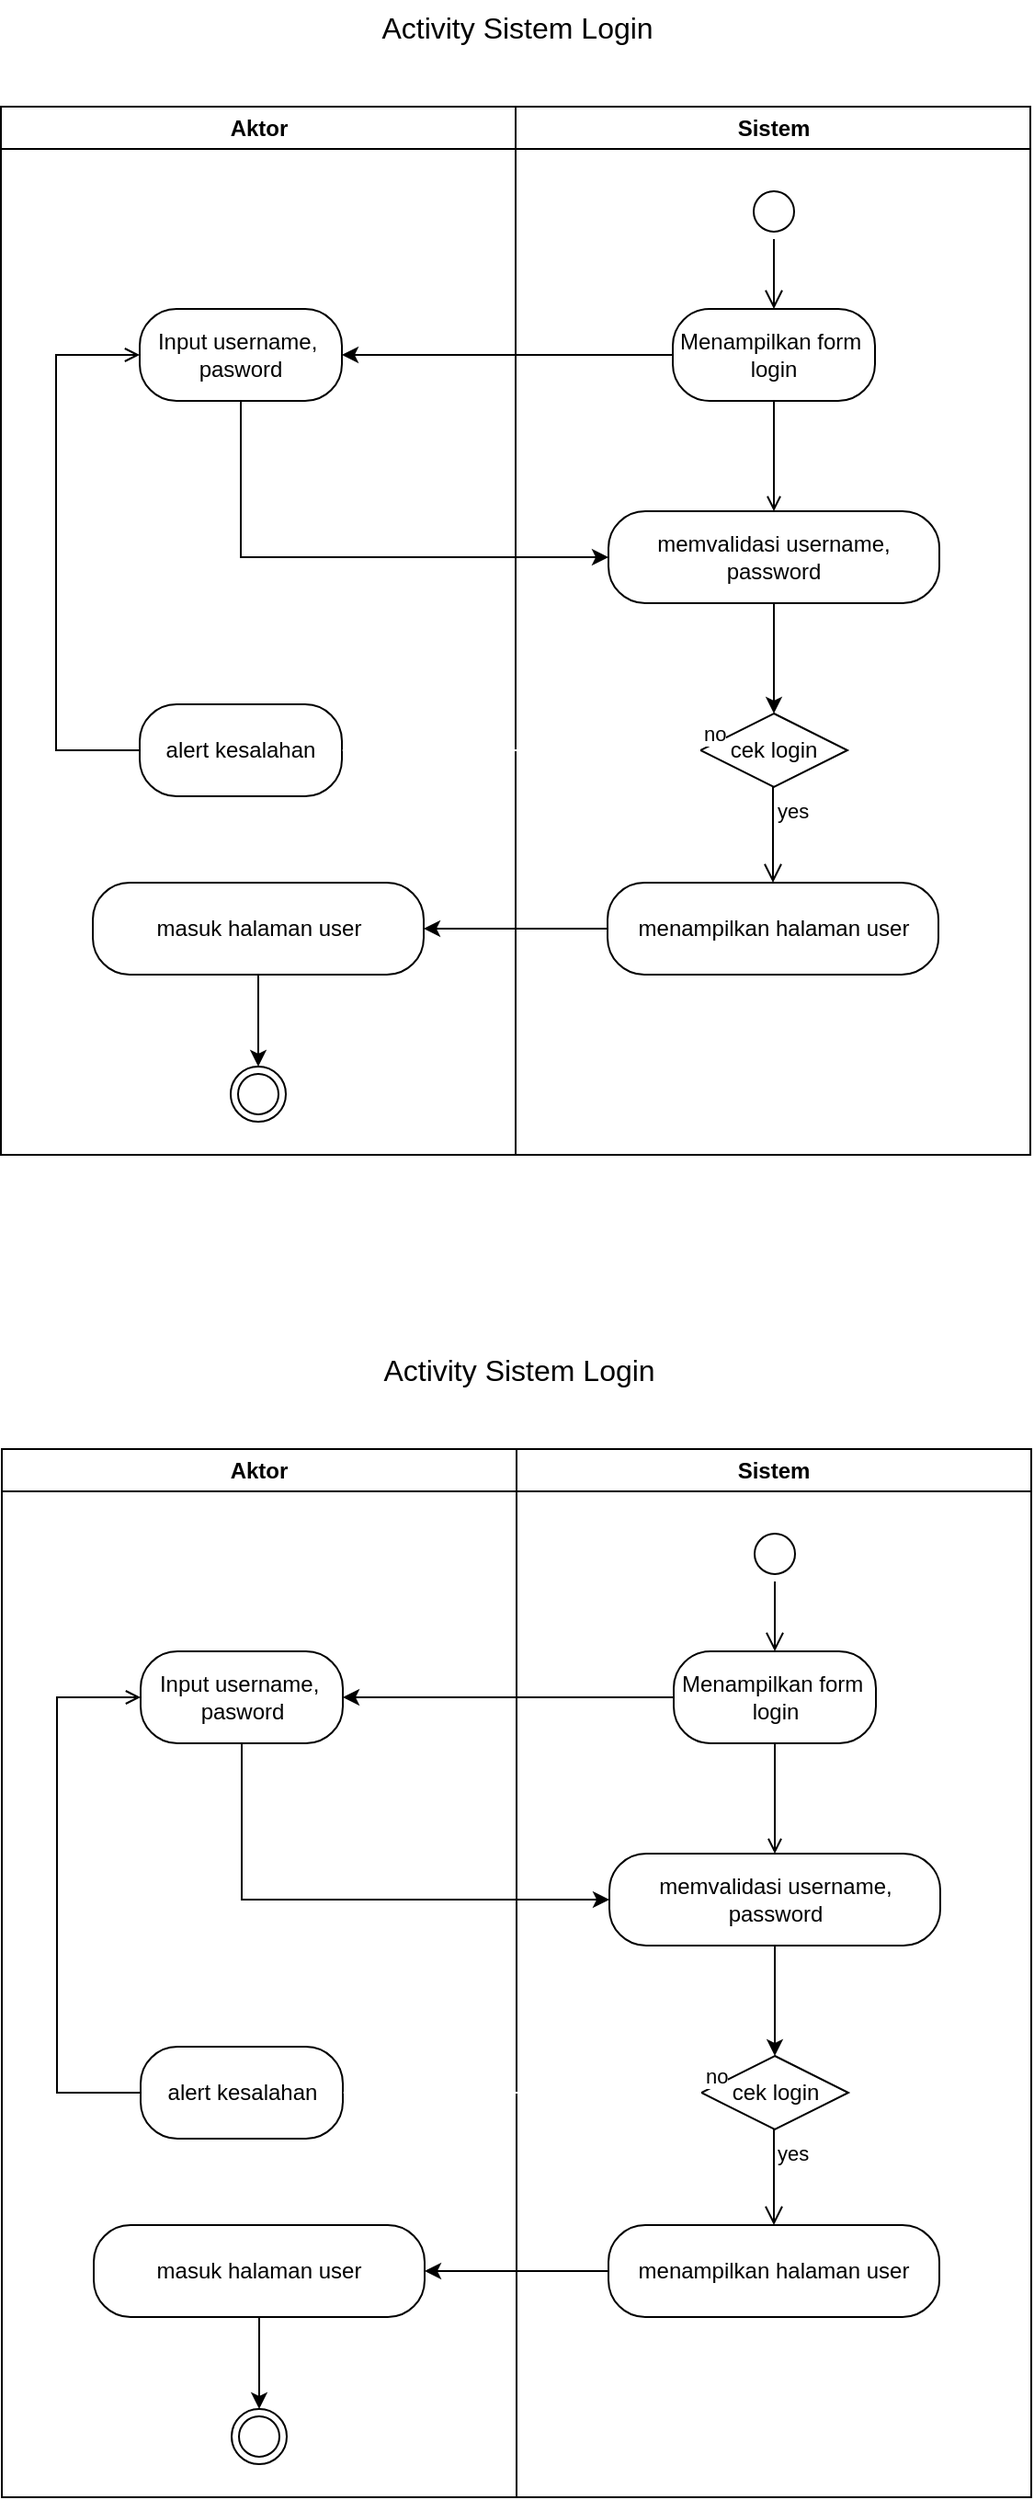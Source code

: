 <mxfile version="21.3.7" type="github">
  <diagram name="Page-1" id="e7e014a7-5840-1c2e-5031-d8a46d1fe8dd">
    <mxGraphModel dx="815" dy="807" grid="1" gridSize="10" guides="1" tooltips="1" connect="1" arrows="1" fold="1" page="1" pageScale="1" pageWidth="1169" pageHeight="826" background="none" math="0" shadow="0">
      <root>
        <mxCell id="0" />
        <mxCell id="1" parent="0" />
        <mxCell id="2" value="Aktor" style="swimlane;whiteSpace=wrap" parent="1" vertex="1">
          <mxGeometry x="164.5" y="128" width="280" height="570" as="geometry" />
        </mxCell>
        <mxCell id="7" value="Input username, &#xa;pasword" style="rounded=1;whiteSpace=wrap;html=1;arcSize=40;fontColor=default;fillColor=default;strokeColor=default;" parent="2" vertex="1">
          <mxGeometry x="75.5" y="110" width="110" height="50" as="geometry" />
        </mxCell>
        <mxCell id="10" value="alert kesalahan" style="rounded=1;whiteSpace=wrap;html=1;arcSize=40;fontColor=default;fillColor=default;strokeColor=default;" parent="2" vertex="1">
          <mxGeometry x="75.5" y="325" width="110" height="50" as="geometry" />
        </mxCell>
        <mxCell id="12" value="" style="edgeStyle=elbowEdgeStyle;elbow=horizontal;endArrow=open;endFill=1;rounded=0" parent="2" source="10" target="7" edge="1">
          <mxGeometry width="100" height="100" relative="1" as="geometry">
            <mxPoint x="160" y="290" as="sourcePoint" />
            <mxPoint x="260" y="190" as="targetPoint" />
            <Array as="points">
              <mxPoint x="30" y="250" />
            </Array>
          </mxGeometry>
        </mxCell>
        <mxCell id="kXKyrfDa6Zd62xXaz4R3-46" value="" style="ellipse;html=1;shape=endState;" vertex="1" parent="2">
          <mxGeometry x="125" y="522" width="30" height="30" as="geometry" />
        </mxCell>
        <mxCell id="kXKyrfDa6Zd62xXaz4R3-55" style="edgeStyle=orthogonalEdgeStyle;rounded=0;orthogonalLoop=1;jettySize=auto;html=1;exitX=0.5;exitY=1;exitDx=0;exitDy=0;entryX=0.5;entryY=0;entryDx=0;entryDy=0;" edge="1" parent="2" source="kXKyrfDa6Zd62xXaz4R3-52" target="kXKyrfDa6Zd62xXaz4R3-46">
          <mxGeometry relative="1" as="geometry" />
        </mxCell>
        <mxCell id="kXKyrfDa6Zd62xXaz4R3-52" value="masuk halaman user" style="rounded=1;whiteSpace=wrap;html=1;arcSize=40;fontColor=default;fillColor=default;strokeColor=default;" vertex="1" parent="2">
          <mxGeometry x="50" y="422" width="180" height="50" as="geometry" />
        </mxCell>
        <mxCell id="3" value="Sistem" style="swimlane;whiteSpace=wrap" parent="1" vertex="1">
          <mxGeometry x="444.5" y="128" width="280" height="570" as="geometry" />
        </mxCell>
        <mxCell id="13" value="" style="ellipse;shape=startState;" parent="3" vertex="1">
          <mxGeometry x="125.5" y="42" width="30" height="30" as="geometry" />
        </mxCell>
        <mxCell id="14" value="" style="edgeStyle=elbowEdgeStyle;elbow=horizontal;verticalAlign=bottom;endArrow=open;endSize=8;endFill=1;rounded=0;entryX=0.5;entryY=0;entryDx=0;entryDy=0;" parent="3" source="13" target="15" edge="1">
          <mxGeometry x="40" y="20" as="geometry">
            <mxPoint x="55" y="90" as="targetPoint" />
          </mxGeometry>
        </mxCell>
        <mxCell id="15" value="Menampilkan form &#xa;login" style="rounded=1;whiteSpace=wrap;html=1;arcSize=40;fontColor=default;fillColor=default;strokeColor=default;" parent="3" vertex="1">
          <mxGeometry x="85.5" y="110" width="110" height="50" as="geometry" />
        </mxCell>
        <mxCell id="kXKyrfDa6Zd62xXaz4R3-50" style="edgeStyle=orthogonalEdgeStyle;rounded=0;orthogonalLoop=1;jettySize=auto;html=1;exitX=0.5;exitY=1;exitDx=0;exitDy=0;entryX=0.5;entryY=0;entryDx=0;entryDy=0;" edge="1" parent="3" source="16" target="kXKyrfDa6Zd62xXaz4R3-47">
          <mxGeometry relative="1" as="geometry" />
        </mxCell>
        <mxCell id="16" value="memvalidasi username, &#xa;password" style="rounded=1;whiteSpace=wrap;html=1;arcSize=40;fontColor=default;fillColor=default;strokeColor=default;" parent="3" vertex="1">
          <mxGeometry x="50.5" y="220" width="180" height="50" as="geometry" />
        </mxCell>
        <mxCell id="17" value="" style="endArrow=open;endFill=1;rounded=0" parent="3" source="15" target="16" edge="1">
          <mxGeometry relative="1" as="geometry" />
        </mxCell>
        <mxCell id="18" value="menampilkan halaman user" style="rounded=1;whiteSpace=wrap;html=1;arcSize=40;fontColor=default;fillColor=default;strokeColor=default;" parent="3" vertex="1">
          <mxGeometry x="50" y="422" width="180" height="50" as="geometry" />
        </mxCell>
        <mxCell id="kXKyrfDa6Zd62xXaz4R3-47" value="cek login" style="rhombus;whiteSpace=wrap;html=1;" vertex="1" parent="3">
          <mxGeometry x="100.5" y="330" width="80" height="40" as="geometry" />
        </mxCell>
        <mxCell id="kXKyrfDa6Zd62xXaz4R3-49" value="yes" style="edgeStyle=orthogonalEdgeStyle;html=1;align=left;verticalAlign=top;endArrow=open;endSize=8;rounded=0;entryX=0.5;entryY=0;entryDx=0;entryDy=0;" edge="1" source="kXKyrfDa6Zd62xXaz4R3-47" parent="3" target="18">
          <mxGeometry x="-1" relative="1" as="geometry">
            <mxPoint x="105.5" y="442" as="targetPoint" />
            <Array as="points">
              <mxPoint x="141" y="402" />
            </Array>
          </mxGeometry>
        </mxCell>
        <mxCell id="kXKyrfDa6Zd62xXaz4R3-41" style="edgeStyle=orthogonalEdgeStyle;rounded=0;orthogonalLoop=1;jettySize=auto;html=1;exitX=0;exitY=0.5;exitDx=0;exitDy=0;" edge="1" parent="1" source="15" target="7">
          <mxGeometry relative="1" as="geometry" />
        </mxCell>
        <mxCell id="kXKyrfDa6Zd62xXaz4R3-48" value="no" style="edgeStyle=orthogonalEdgeStyle;html=1;align=left;verticalAlign=bottom;endArrow=open;endSize=8;strokeColor=#FFFFFF;rounded=0;exitX=0;exitY=0.5;exitDx=0;exitDy=0;entryX=1;entryY=0.5;entryDx=0;entryDy=0;" edge="1" source="kXKyrfDa6Zd62xXaz4R3-47" parent="1" target="10">
          <mxGeometry x="-1" relative="1" as="geometry">
            <mxPoint x="690" y="473" as="targetPoint" />
          </mxGeometry>
        </mxCell>
        <mxCell id="kXKyrfDa6Zd62xXaz4R3-51" style="edgeStyle=orthogonalEdgeStyle;rounded=0;orthogonalLoop=1;jettySize=auto;html=1;exitX=0.5;exitY=1;exitDx=0;exitDy=0;entryX=0;entryY=0.5;entryDx=0;entryDy=0;" edge="1" parent="1" source="7" target="16">
          <mxGeometry relative="1" as="geometry" />
        </mxCell>
        <mxCell id="kXKyrfDa6Zd62xXaz4R3-53" style="edgeStyle=orthogonalEdgeStyle;rounded=0;orthogonalLoop=1;jettySize=auto;html=1;exitX=0;exitY=0.5;exitDx=0;exitDy=0;entryX=1;entryY=0.5;entryDx=0;entryDy=0;" edge="1" parent="1" source="18" target="kXKyrfDa6Zd62xXaz4R3-52">
          <mxGeometry relative="1" as="geometry" />
        </mxCell>
        <mxCell id="kXKyrfDa6Zd62xXaz4R3-56" value="&lt;font style=&quot;font-size: 16px;&quot;&gt;Activity Sistem Login&lt;/font&gt;" style="text;html=1;align=center;verticalAlign=middle;resizable=0;points=[];autosize=1;strokeColor=none;fillColor=none;" vertex="1" parent="1">
          <mxGeometry x="360" y="70" width="170" height="30" as="geometry" />
        </mxCell>
        <mxCell id="kXKyrfDa6Zd62xXaz4R3-57" value="Aktor" style="swimlane;whiteSpace=wrap" vertex="1" parent="1">
          <mxGeometry x="165" y="858" width="280" height="570" as="geometry" />
        </mxCell>
        <mxCell id="kXKyrfDa6Zd62xXaz4R3-58" value="Input username, &#xa;pasword" style="rounded=1;whiteSpace=wrap;html=1;arcSize=40;fontColor=default;fillColor=default;strokeColor=default;" vertex="1" parent="kXKyrfDa6Zd62xXaz4R3-57">
          <mxGeometry x="75.5" y="110" width="110" height="50" as="geometry" />
        </mxCell>
        <mxCell id="kXKyrfDa6Zd62xXaz4R3-59" value="alert kesalahan" style="rounded=1;whiteSpace=wrap;html=1;arcSize=40;fontColor=default;fillColor=default;strokeColor=default;" vertex="1" parent="kXKyrfDa6Zd62xXaz4R3-57">
          <mxGeometry x="75.5" y="325" width="110" height="50" as="geometry" />
        </mxCell>
        <mxCell id="kXKyrfDa6Zd62xXaz4R3-60" value="" style="edgeStyle=elbowEdgeStyle;elbow=horizontal;endArrow=open;endFill=1;rounded=0" edge="1" parent="kXKyrfDa6Zd62xXaz4R3-57" source="kXKyrfDa6Zd62xXaz4R3-59" target="kXKyrfDa6Zd62xXaz4R3-58">
          <mxGeometry width="100" height="100" relative="1" as="geometry">
            <mxPoint x="160" y="290" as="sourcePoint" />
            <mxPoint x="260" y="190" as="targetPoint" />
            <Array as="points">
              <mxPoint x="30" y="250" />
            </Array>
          </mxGeometry>
        </mxCell>
        <mxCell id="kXKyrfDa6Zd62xXaz4R3-61" value="" style="ellipse;html=1;shape=endState;" vertex="1" parent="kXKyrfDa6Zd62xXaz4R3-57">
          <mxGeometry x="125" y="522" width="30" height="30" as="geometry" />
        </mxCell>
        <mxCell id="kXKyrfDa6Zd62xXaz4R3-62" style="edgeStyle=orthogonalEdgeStyle;rounded=0;orthogonalLoop=1;jettySize=auto;html=1;exitX=0.5;exitY=1;exitDx=0;exitDy=0;entryX=0.5;entryY=0;entryDx=0;entryDy=0;" edge="1" parent="kXKyrfDa6Zd62xXaz4R3-57" source="kXKyrfDa6Zd62xXaz4R3-63" target="kXKyrfDa6Zd62xXaz4R3-61">
          <mxGeometry relative="1" as="geometry" />
        </mxCell>
        <mxCell id="kXKyrfDa6Zd62xXaz4R3-63" value="masuk halaman user" style="rounded=1;whiteSpace=wrap;html=1;arcSize=40;fontColor=default;fillColor=default;strokeColor=default;" vertex="1" parent="kXKyrfDa6Zd62xXaz4R3-57">
          <mxGeometry x="50" y="422" width="180" height="50" as="geometry" />
        </mxCell>
        <mxCell id="kXKyrfDa6Zd62xXaz4R3-64" value="Sistem" style="swimlane;whiteSpace=wrap" vertex="1" parent="1">
          <mxGeometry x="445" y="858" width="280" height="570" as="geometry" />
        </mxCell>
        <mxCell id="kXKyrfDa6Zd62xXaz4R3-65" value="" style="ellipse;shape=startState;" vertex="1" parent="kXKyrfDa6Zd62xXaz4R3-64">
          <mxGeometry x="125.5" y="42" width="30" height="30" as="geometry" />
        </mxCell>
        <mxCell id="kXKyrfDa6Zd62xXaz4R3-66" value="" style="edgeStyle=elbowEdgeStyle;elbow=horizontal;verticalAlign=bottom;endArrow=open;endSize=8;endFill=1;rounded=0;entryX=0.5;entryY=0;entryDx=0;entryDy=0;" edge="1" parent="kXKyrfDa6Zd62xXaz4R3-64" source="kXKyrfDa6Zd62xXaz4R3-65" target="kXKyrfDa6Zd62xXaz4R3-67">
          <mxGeometry x="40" y="20" as="geometry">
            <mxPoint x="55" y="90" as="targetPoint" />
          </mxGeometry>
        </mxCell>
        <mxCell id="kXKyrfDa6Zd62xXaz4R3-67" value="Menampilkan form &#xa;login" style="rounded=1;whiteSpace=wrap;html=1;arcSize=40;fontColor=default;fillColor=default;strokeColor=default;" vertex="1" parent="kXKyrfDa6Zd62xXaz4R3-64">
          <mxGeometry x="85.5" y="110" width="110" height="50" as="geometry" />
        </mxCell>
        <mxCell id="kXKyrfDa6Zd62xXaz4R3-68" style="edgeStyle=orthogonalEdgeStyle;rounded=0;orthogonalLoop=1;jettySize=auto;html=1;exitX=0.5;exitY=1;exitDx=0;exitDy=0;entryX=0.5;entryY=0;entryDx=0;entryDy=0;" edge="1" parent="kXKyrfDa6Zd62xXaz4R3-64" source="kXKyrfDa6Zd62xXaz4R3-69" target="kXKyrfDa6Zd62xXaz4R3-72">
          <mxGeometry relative="1" as="geometry" />
        </mxCell>
        <mxCell id="kXKyrfDa6Zd62xXaz4R3-69" value="memvalidasi username, &#xa;password" style="rounded=1;whiteSpace=wrap;html=1;arcSize=40;fontColor=default;fillColor=default;strokeColor=default;" vertex="1" parent="kXKyrfDa6Zd62xXaz4R3-64">
          <mxGeometry x="50.5" y="220" width="180" height="50" as="geometry" />
        </mxCell>
        <mxCell id="kXKyrfDa6Zd62xXaz4R3-70" value="" style="endArrow=open;endFill=1;rounded=0" edge="1" parent="kXKyrfDa6Zd62xXaz4R3-64" source="kXKyrfDa6Zd62xXaz4R3-67" target="kXKyrfDa6Zd62xXaz4R3-69">
          <mxGeometry relative="1" as="geometry" />
        </mxCell>
        <mxCell id="kXKyrfDa6Zd62xXaz4R3-71" value="menampilkan halaman user" style="rounded=1;whiteSpace=wrap;html=1;arcSize=40;fontColor=default;fillColor=default;strokeColor=default;" vertex="1" parent="kXKyrfDa6Zd62xXaz4R3-64">
          <mxGeometry x="50" y="422" width="180" height="50" as="geometry" />
        </mxCell>
        <mxCell id="kXKyrfDa6Zd62xXaz4R3-72" value="cek login" style="rhombus;whiteSpace=wrap;html=1;" vertex="1" parent="kXKyrfDa6Zd62xXaz4R3-64">
          <mxGeometry x="100.5" y="330" width="80" height="40" as="geometry" />
        </mxCell>
        <mxCell id="kXKyrfDa6Zd62xXaz4R3-73" value="yes" style="edgeStyle=orthogonalEdgeStyle;html=1;align=left;verticalAlign=top;endArrow=open;endSize=8;rounded=0;entryX=0.5;entryY=0;entryDx=0;entryDy=0;" edge="1" parent="kXKyrfDa6Zd62xXaz4R3-64" source="kXKyrfDa6Zd62xXaz4R3-72" target="kXKyrfDa6Zd62xXaz4R3-71">
          <mxGeometry x="-1" relative="1" as="geometry">
            <mxPoint x="105.5" y="442" as="targetPoint" />
            <Array as="points">
              <mxPoint x="141" y="402" />
            </Array>
          </mxGeometry>
        </mxCell>
        <mxCell id="kXKyrfDa6Zd62xXaz4R3-74" style="edgeStyle=orthogonalEdgeStyle;rounded=0;orthogonalLoop=1;jettySize=auto;html=1;exitX=0;exitY=0.5;exitDx=0;exitDy=0;" edge="1" source="kXKyrfDa6Zd62xXaz4R3-67" target="kXKyrfDa6Zd62xXaz4R3-58" parent="1">
          <mxGeometry relative="1" as="geometry" />
        </mxCell>
        <mxCell id="kXKyrfDa6Zd62xXaz4R3-75" value="no" style="edgeStyle=orthogonalEdgeStyle;html=1;align=left;verticalAlign=bottom;endArrow=open;endSize=8;strokeColor=#FFFFFF;rounded=0;exitX=0;exitY=0.5;exitDx=0;exitDy=0;entryX=1;entryY=0.5;entryDx=0;entryDy=0;" edge="1" source="kXKyrfDa6Zd62xXaz4R3-72" target="kXKyrfDa6Zd62xXaz4R3-59" parent="1">
          <mxGeometry x="-1" relative="1" as="geometry">
            <mxPoint x="690.5" y="1203" as="targetPoint" />
          </mxGeometry>
        </mxCell>
        <mxCell id="kXKyrfDa6Zd62xXaz4R3-76" style="edgeStyle=orthogonalEdgeStyle;rounded=0;orthogonalLoop=1;jettySize=auto;html=1;exitX=0.5;exitY=1;exitDx=0;exitDy=0;entryX=0;entryY=0.5;entryDx=0;entryDy=0;" edge="1" source="kXKyrfDa6Zd62xXaz4R3-58" target="kXKyrfDa6Zd62xXaz4R3-69" parent="1">
          <mxGeometry relative="1" as="geometry" />
        </mxCell>
        <mxCell id="kXKyrfDa6Zd62xXaz4R3-77" style="edgeStyle=orthogonalEdgeStyle;rounded=0;orthogonalLoop=1;jettySize=auto;html=1;exitX=0;exitY=0.5;exitDx=0;exitDy=0;entryX=1;entryY=0.5;entryDx=0;entryDy=0;" edge="1" source="kXKyrfDa6Zd62xXaz4R3-71" target="kXKyrfDa6Zd62xXaz4R3-63" parent="1">
          <mxGeometry relative="1" as="geometry" />
        </mxCell>
        <mxCell id="kXKyrfDa6Zd62xXaz4R3-78" value="&lt;font style=&quot;font-size: 16px;&quot;&gt;Activity Sistem Login&lt;/font&gt;" style="text;html=1;align=center;verticalAlign=middle;resizable=0;points=[];autosize=1;strokeColor=none;fillColor=none;" vertex="1" parent="1">
          <mxGeometry x="360.5" y="800" width="170" height="30" as="geometry" />
        </mxCell>
      </root>
    </mxGraphModel>
  </diagram>
</mxfile>
